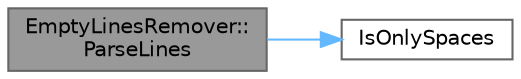 digraph "EmptyLinesRemover::ParseLines"
{
 // LATEX_PDF_SIZE
  bgcolor="transparent";
  edge [fontname=Helvetica,fontsize=10,labelfontname=Helvetica,labelfontsize=10];
  node [fontname=Helvetica,fontsize=10,shape=box,height=0.2,width=0.4];
  rankdir="LR";
  Node1 [id="Node000001",label="EmptyLinesRemover::\lParseLines",height=0.2,width=0.4,color="gray40", fillcolor="grey60", style="filled", fontcolor="black",tooltip=" "];
  Node1 -> Node2 [id="edge1_Node000001_Node000002",color="steelblue1",style="solid",tooltip=" "];
  Node2 [id="Node000002",label="IsOnlySpaces",height=0.2,width=0.4,color="grey40", fillcolor="white", style="filled",URL="$_additional_files_helper_8ixx.html#a1198c2a610bc9a7d6da4901bf1fa066a",tooltip=" "];
}
